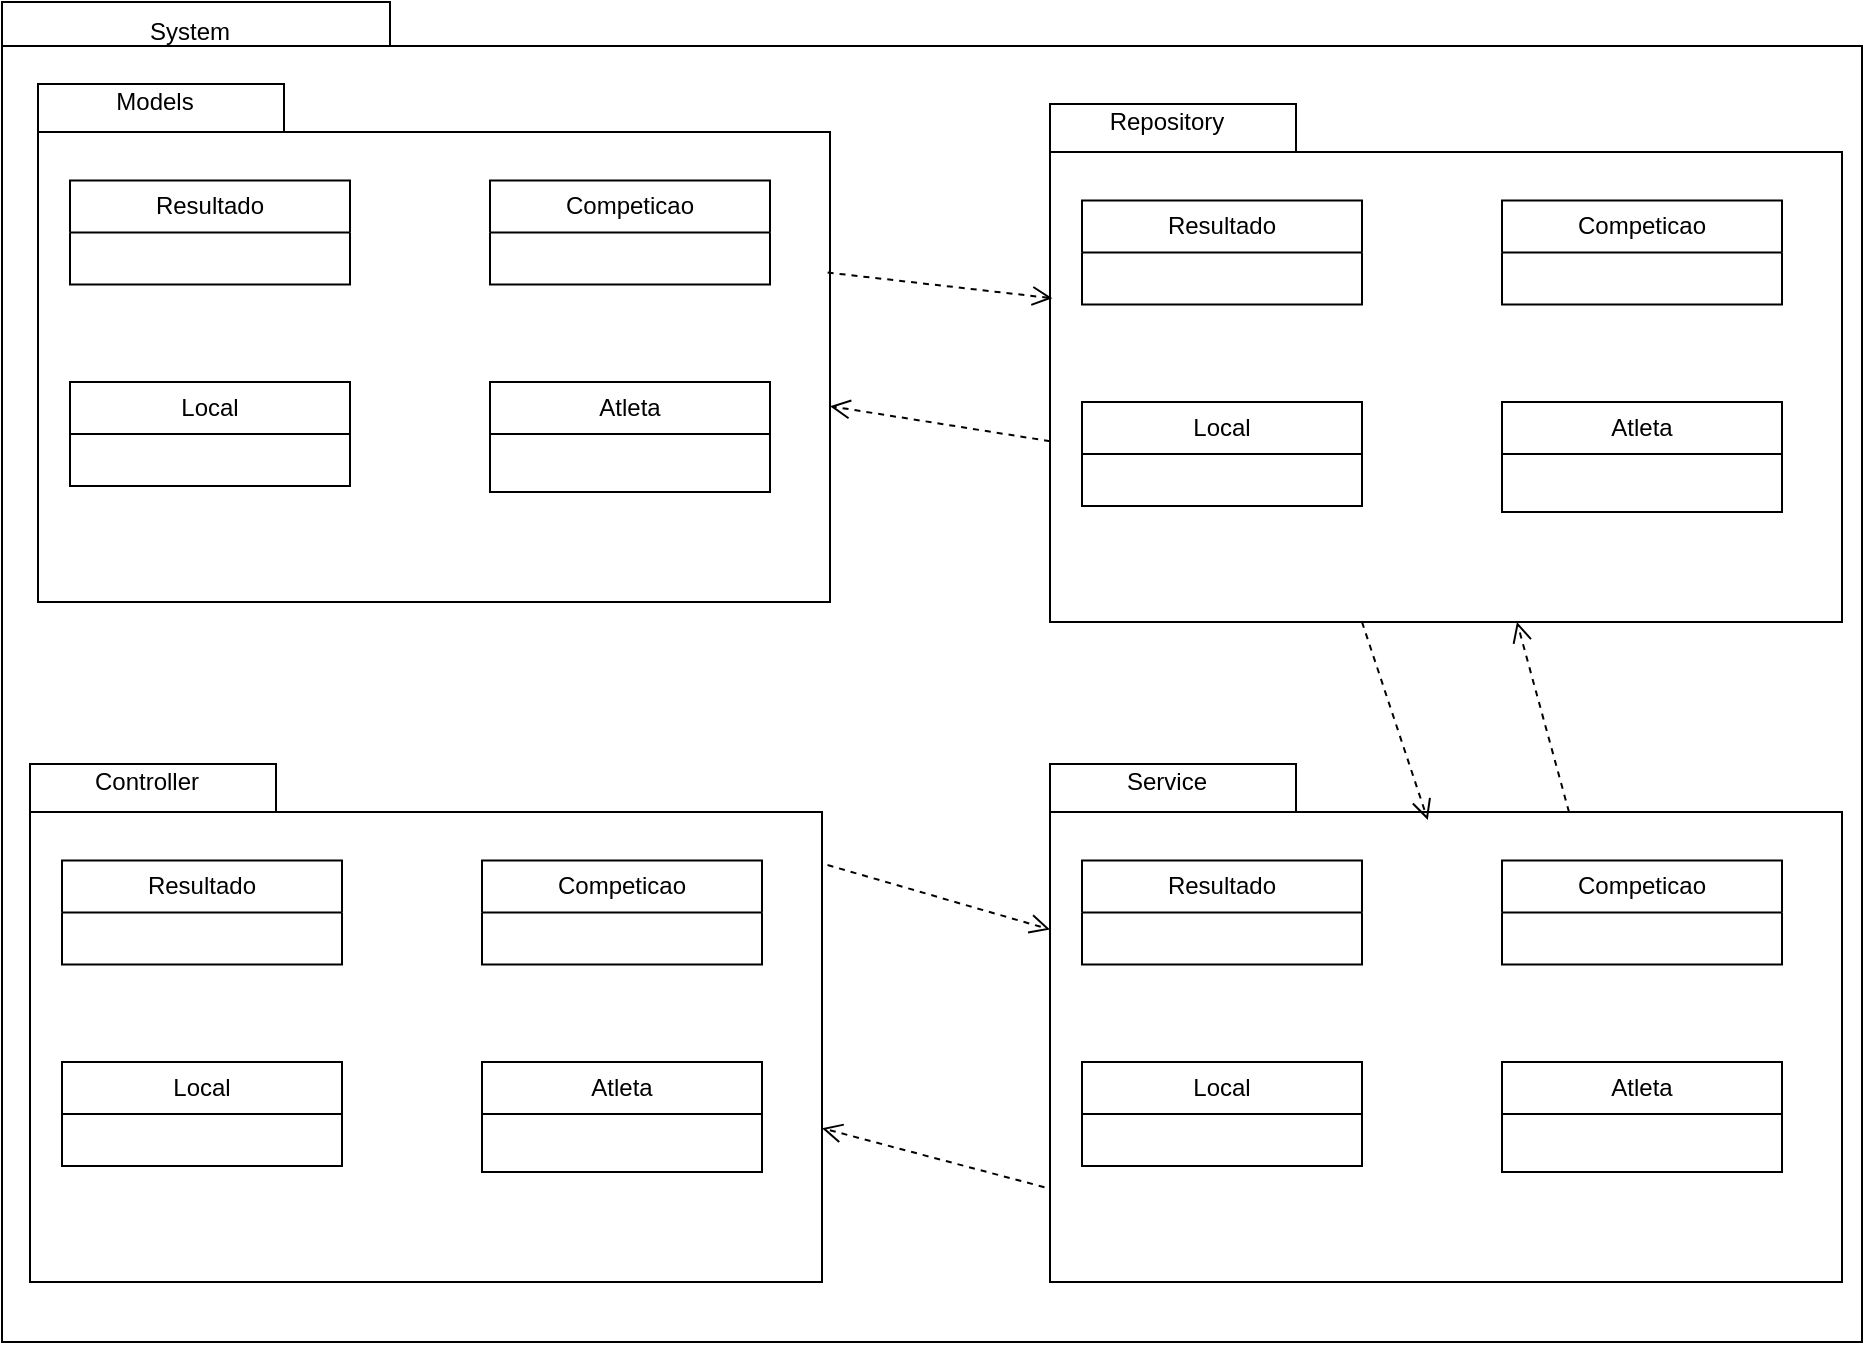 <mxfile version="24.7.12">
  <diagram name="Page-1" id="b5b7bab2-c9e2-2cf4-8b2a-24fd1a2a6d21">
    <mxGraphModel dx="1674" dy="772" grid="1" gridSize="10" guides="1" tooltips="1" connect="1" arrows="1" fold="1" page="1" pageScale="1" pageWidth="827" pageHeight="1169" background="none" math="0" shadow="0">
      <root>
        <mxCell id="0" />
        <mxCell id="1" parent="0" />
        <mxCell id="6e0c8c40b5770093-72" value="" style="shape=folder;fontStyle=1;spacingTop=10;tabWidth=194;tabHeight=22;tabPosition=left;html=1;rounded=0;shadow=0;comic=0;labelBackgroundColor=none;strokeWidth=1;fillColor=none;fontFamily=Verdana;fontSize=10;align=center;" parent="1" vertex="1">
          <mxGeometry x="280" y="110" width="930" height="670" as="geometry" />
        </mxCell>
        <mxCell id="6e0c8c40b5770093-18" value="" style="group" parent="1" vertex="1" connectable="0">
          <mxGeometry x="344" y="160" width="320" height="250" as="geometry" />
        </mxCell>
        <mxCell id="6e0c8c40b5770093-11" value="" style="shape=folder;fontStyle=1;spacingTop=10;tabWidth=123;tabHeight=24;tabPosition=left;html=1;rounded=0;shadow=0;comic=0;labelBackgroundColor=none;strokeWidth=1;fontFamily=Verdana;fontSize=10;align=center;" parent="6e0c8c40b5770093-18" vertex="1">
          <mxGeometry x="-46" y="-9" width="396" height="259" as="geometry" />
        </mxCell>
        <mxCell id="ONurxJofm2X9iyYWm65h-1" value="Models" style="text;html=1;align=center;verticalAlign=middle;whiteSpace=wrap;rounded=0;" vertex="1" parent="6e0c8c40b5770093-18">
          <mxGeometry x="-30.004" y="-20" width="84.857" height="39.231" as="geometry" />
        </mxCell>
        <mxCell id="ONurxJofm2X9iyYWm65h-2" value="Resultado" style="swimlane;fontStyle=0;childLayout=stackLayout;horizontal=1;startSize=26;fillColor=none;horizontalStack=0;resizeParent=1;resizeParentMax=0;resizeLast=0;collapsible=1;marginBottom=0;whiteSpace=wrap;html=1;movable=1;resizable=1;rotatable=1;deletable=1;editable=1;locked=0;connectable=1;" vertex="1" parent="6e0c8c40b5770093-18">
          <mxGeometry x="-30" y="39.23" width="140" height="52" as="geometry" />
        </mxCell>
        <mxCell id="ONurxJofm2X9iyYWm65h-6" value="Competicao" style="swimlane;fontStyle=0;childLayout=stackLayout;horizontal=1;startSize=26;fillColor=none;horizontalStack=0;resizeParent=1;resizeParentMax=0;resizeLast=0;collapsible=1;marginBottom=0;whiteSpace=wrap;html=1;" vertex="1" parent="6e0c8c40b5770093-18">
          <mxGeometry x="180" y="39.23" width="140" height="52" as="geometry" />
        </mxCell>
        <mxCell id="ONurxJofm2X9iyYWm65h-7" value="Local" style="swimlane;fontStyle=0;childLayout=stackLayout;horizontal=1;startSize=26;fillColor=none;horizontalStack=0;resizeParent=1;resizeParentMax=0;resizeLast=0;collapsible=1;marginBottom=0;whiteSpace=wrap;html=1;movable=1;resizable=1;rotatable=1;deletable=1;editable=1;locked=0;connectable=1;" vertex="1" parent="6e0c8c40b5770093-18">
          <mxGeometry x="-30" y="140" width="140" height="52" as="geometry" />
        </mxCell>
        <mxCell id="ONurxJofm2X9iyYWm65h-8" value="Atleta" style="swimlane;fontStyle=0;childLayout=stackLayout;horizontal=1;startSize=26;fillColor=none;horizontalStack=0;resizeParent=1;resizeParentMax=0;resizeLast=0;collapsible=1;marginBottom=0;whiteSpace=wrap;html=1;" vertex="1" parent="6e0c8c40b5770093-18">
          <mxGeometry x="180" y="140" width="140" height="55" as="geometry" />
        </mxCell>
        <mxCell id="ONurxJofm2X9iyYWm65h-10" value="" style="group" vertex="1" connectable="0" parent="1">
          <mxGeometry x="850" y="170" width="320" height="250" as="geometry" />
        </mxCell>
        <mxCell id="ONurxJofm2X9iyYWm65h-11" value="" style="shape=folder;fontStyle=1;spacingTop=10;tabWidth=123;tabHeight=24;tabPosition=left;html=1;rounded=0;shadow=0;comic=0;labelBackgroundColor=none;strokeWidth=1;fontFamily=Verdana;fontSize=10;align=center;" vertex="1" parent="ONurxJofm2X9iyYWm65h-10">
          <mxGeometry x="-46" y="-9" width="396" height="259" as="geometry" />
        </mxCell>
        <mxCell id="ONurxJofm2X9iyYWm65h-12" value="Repository" style="text;html=1;align=center;verticalAlign=middle;whiteSpace=wrap;rounded=0;" vertex="1" parent="ONurxJofm2X9iyYWm65h-10">
          <mxGeometry x="-30.004" y="-20" width="84.857" height="39.231" as="geometry" />
        </mxCell>
        <mxCell id="ONurxJofm2X9iyYWm65h-13" value="Resultado" style="swimlane;fontStyle=0;childLayout=stackLayout;horizontal=1;startSize=26;fillColor=none;horizontalStack=0;resizeParent=1;resizeParentMax=0;resizeLast=0;collapsible=1;marginBottom=0;whiteSpace=wrap;html=1;movable=1;resizable=1;rotatable=1;deletable=1;editable=1;locked=0;connectable=1;" vertex="1" parent="ONurxJofm2X9iyYWm65h-10">
          <mxGeometry x="-30" y="39.23" width="140" height="52" as="geometry" />
        </mxCell>
        <mxCell id="ONurxJofm2X9iyYWm65h-14" value="Competicao" style="swimlane;fontStyle=0;childLayout=stackLayout;horizontal=1;startSize=26;fillColor=none;horizontalStack=0;resizeParent=1;resizeParentMax=0;resizeLast=0;collapsible=1;marginBottom=0;whiteSpace=wrap;html=1;" vertex="1" parent="ONurxJofm2X9iyYWm65h-10">
          <mxGeometry x="180" y="39.23" width="140" height="52" as="geometry" />
        </mxCell>
        <mxCell id="ONurxJofm2X9iyYWm65h-15" value="Local" style="swimlane;fontStyle=0;childLayout=stackLayout;horizontal=1;startSize=26;fillColor=none;horizontalStack=0;resizeParent=1;resizeParentMax=0;resizeLast=0;collapsible=1;marginBottom=0;whiteSpace=wrap;html=1;movable=1;resizable=1;rotatable=1;deletable=1;editable=1;locked=0;connectable=1;" vertex="1" parent="ONurxJofm2X9iyYWm65h-10">
          <mxGeometry x="-30" y="140" width="140" height="52" as="geometry" />
        </mxCell>
        <mxCell id="ONurxJofm2X9iyYWm65h-16" value="Atleta" style="swimlane;fontStyle=0;childLayout=stackLayout;horizontal=1;startSize=26;fillColor=none;horizontalStack=0;resizeParent=1;resizeParentMax=0;resizeLast=0;collapsible=1;marginBottom=0;whiteSpace=wrap;html=1;" vertex="1" parent="ONurxJofm2X9iyYWm65h-10">
          <mxGeometry x="180" y="140" width="140" height="55" as="geometry" />
        </mxCell>
        <mxCell id="ONurxJofm2X9iyYWm65h-17" value="" style="group" vertex="1" connectable="0" parent="1">
          <mxGeometry x="850" y="500" width="320" height="250" as="geometry" />
        </mxCell>
        <mxCell id="ONurxJofm2X9iyYWm65h-18" value="" style="shape=folder;fontStyle=1;spacingTop=10;tabWidth=123;tabHeight=24;tabPosition=left;html=1;rounded=0;shadow=0;comic=0;labelBackgroundColor=none;strokeWidth=1;fontFamily=Verdana;fontSize=10;align=center;" vertex="1" parent="ONurxJofm2X9iyYWm65h-17">
          <mxGeometry x="-46" y="-9" width="396" height="259" as="geometry" />
        </mxCell>
        <mxCell id="ONurxJofm2X9iyYWm65h-19" value="Service" style="text;html=1;align=center;verticalAlign=middle;whiteSpace=wrap;rounded=0;" vertex="1" parent="ONurxJofm2X9iyYWm65h-17">
          <mxGeometry x="-30.004" y="-20" width="84.857" height="39.231" as="geometry" />
        </mxCell>
        <mxCell id="ONurxJofm2X9iyYWm65h-20" value="Resultado" style="swimlane;fontStyle=0;childLayout=stackLayout;horizontal=1;startSize=26;fillColor=none;horizontalStack=0;resizeParent=1;resizeParentMax=0;resizeLast=0;collapsible=1;marginBottom=0;whiteSpace=wrap;html=1;movable=1;resizable=1;rotatable=1;deletable=1;editable=1;locked=0;connectable=1;" vertex="1" parent="ONurxJofm2X9iyYWm65h-17">
          <mxGeometry x="-30" y="39.23" width="140" height="52" as="geometry" />
        </mxCell>
        <mxCell id="ONurxJofm2X9iyYWm65h-21" value="Competicao" style="swimlane;fontStyle=0;childLayout=stackLayout;horizontal=1;startSize=26;fillColor=none;horizontalStack=0;resizeParent=1;resizeParentMax=0;resizeLast=0;collapsible=1;marginBottom=0;whiteSpace=wrap;html=1;" vertex="1" parent="ONurxJofm2X9iyYWm65h-17">
          <mxGeometry x="180" y="39.23" width="140" height="52" as="geometry" />
        </mxCell>
        <mxCell id="ONurxJofm2X9iyYWm65h-22" value="Local" style="swimlane;fontStyle=0;childLayout=stackLayout;horizontal=1;startSize=26;fillColor=none;horizontalStack=0;resizeParent=1;resizeParentMax=0;resizeLast=0;collapsible=1;marginBottom=0;whiteSpace=wrap;html=1;movable=1;resizable=1;rotatable=1;deletable=1;editable=1;locked=0;connectable=1;" vertex="1" parent="ONurxJofm2X9iyYWm65h-17">
          <mxGeometry x="-30" y="140" width="140" height="52" as="geometry" />
        </mxCell>
        <mxCell id="ONurxJofm2X9iyYWm65h-23" value="Atleta" style="swimlane;fontStyle=0;childLayout=stackLayout;horizontal=1;startSize=26;fillColor=none;horizontalStack=0;resizeParent=1;resizeParentMax=0;resizeLast=0;collapsible=1;marginBottom=0;whiteSpace=wrap;html=1;" vertex="1" parent="ONurxJofm2X9iyYWm65h-17">
          <mxGeometry x="180" y="140" width="140" height="55" as="geometry" />
        </mxCell>
        <mxCell id="ONurxJofm2X9iyYWm65h-24" value="" style="group" vertex="1" connectable="0" parent="1">
          <mxGeometry x="340" y="500" width="320" height="250" as="geometry" />
        </mxCell>
        <mxCell id="ONurxJofm2X9iyYWm65h-25" value="" style="shape=folder;fontStyle=1;spacingTop=10;tabWidth=123;tabHeight=24;tabPosition=left;html=1;rounded=0;shadow=0;comic=0;labelBackgroundColor=none;strokeWidth=1;fontFamily=Verdana;fontSize=10;align=center;" vertex="1" parent="ONurxJofm2X9iyYWm65h-24">
          <mxGeometry x="-46" y="-9" width="396" height="259" as="geometry" />
        </mxCell>
        <mxCell id="ONurxJofm2X9iyYWm65h-26" value="Controller" style="text;html=1;align=center;verticalAlign=middle;whiteSpace=wrap;rounded=0;" vertex="1" parent="ONurxJofm2X9iyYWm65h-24">
          <mxGeometry x="-30.004" y="-20" width="84.857" height="39.231" as="geometry" />
        </mxCell>
        <mxCell id="ONurxJofm2X9iyYWm65h-27" value="Resultado" style="swimlane;fontStyle=0;childLayout=stackLayout;horizontal=1;startSize=26;fillColor=none;horizontalStack=0;resizeParent=1;resizeParentMax=0;resizeLast=0;collapsible=1;marginBottom=0;whiteSpace=wrap;html=1;movable=1;resizable=1;rotatable=1;deletable=1;editable=1;locked=0;connectable=1;" vertex="1" parent="ONurxJofm2X9iyYWm65h-24">
          <mxGeometry x="-30" y="39.23" width="140" height="52" as="geometry" />
        </mxCell>
        <mxCell id="ONurxJofm2X9iyYWm65h-28" value="Competicao" style="swimlane;fontStyle=0;childLayout=stackLayout;horizontal=1;startSize=26;fillColor=none;horizontalStack=0;resizeParent=1;resizeParentMax=0;resizeLast=0;collapsible=1;marginBottom=0;whiteSpace=wrap;html=1;" vertex="1" parent="ONurxJofm2X9iyYWm65h-24">
          <mxGeometry x="180" y="39.23" width="140" height="52" as="geometry" />
        </mxCell>
        <mxCell id="ONurxJofm2X9iyYWm65h-29" value="Local" style="swimlane;fontStyle=0;childLayout=stackLayout;horizontal=1;startSize=26;fillColor=none;horizontalStack=0;resizeParent=1;resizeParentMax=0;resizeLast=0;collapsible=1;marginBottom=0;whiteSpace=wrap;html=1;movable=1;resizable=1;rotatable=1;deletable=1;editable=1;locked=0;connectable=1;" vertex="1" parent="ONurxJofm2X9iyYWm65h-24">
          <mxGeometry x="-30" y="140" width="140" height="52" as="geometry" />
        </mxCell>
        <mxCell id="ONurxJofm2X9iyYWm65h-30" value="Atleta" style="swimlane;fontStyle=0;childLayout=stackLayout;horizontal=1;startSize=26;fillColor=none;horizontalStack=0;resizeParent=1;resizeParentMax=0;resizeLast=0;collapsible=1;marginBottom=0;whiteSpace=wrap;html=1;" vertex="1" parent="ONurxJofm2X9iyYWm65h-24">
          <mxGeometry x="180" y="140" width="140" height="55" as="geometry" />
        </mxCell>
        <mxCell id="ONurxJofm2X9iyYWm65h-32" value="" style="html=1;verticalAlign=bottom;endArrow=open;dashed=1;endSize=8;curved=0;rounded=0;exitX=0;exitY=0.651;exitDx=0;exitDy=0;exitPerimeter=0;" edge="1" parent="1" source="ONurxJofm2X9iyYWm65h-11" target="6e0c8c40b5770093-11">
          <mxGeometry relative="1" as="geometry">
            <mxPoint x="850" y="330" as="sourcePoint" />
            <mxPoint x="700" y="330" as="targetPoint" />
          </mxGeometry>
        </mxCell>
        <mxCell id="ONurxJofm2X9iyYWm65h-33" value="" style="html=1;verticalAlign=bottom;endArrow=open;dashed=1;endSize=8;curved=0;rounded=0;entryX=0.003;entryY=0.375;entryDx=0;entryDy=0;entryPerimeter=0;exitX=0.997;exitY=0.364;exitDx=0;exitDy=0;exitPerimeter=0;" edge="1" parent="1" source="6e0c8c40b5770093-11" target="ONurxJofm2X9iyYWm65h-11">
          <mxGeometry relative="1" as="geometry">
            <mxPoint x="828" y="240" as="sourcePoint" />
            <mxPoint x="670" y="240" as="targetPoint" />
          </mxGeometry>
        </mxCell>
        <mxCell id="ONurxJofm2X9iyYWm65h-35" value="" style="html=1;verticalAlign=bottom;endArrow=open;dashed=1;endSize=8;curved=0;rounded=0;entryX=0.477;entryY=0.108;entryDx=0;entryDy=0;entryPerimeter=0;" edge="1" parent="1" target="ONurxJofm2X9iyYWm65h-18">
          <mxGeometry relative="1" as="geometry">
            <mxPoint x="960" y="420" as="sourcePoint" />
            <mxPoint x="950" y="540" as="targetPoint" />
          </mxGeometry>
        </mxCell>
        <mxCell id="ONurxJofm2X9iyYWm65h-36" value="" style="html=1;verticalAlign=bottom;endArrow=open;dashed=1;endSize=8;curved=0;rounded=0;exitX=0;exitY=0;exitDx=259.5;exitDy=24;exitPerimeter=0;" edge="1" parent="1" source="ONurxJofm2X9iyYWm65h-18" target="ONurxJofm2X9iyYWm65h-11">
          <mxGeometry relative="1" as="geometry">
            <mxPoint x="1130" y="660" as="sourcePoint" />
            <mxPoint x="1234" y="919" as="targetPoint" />
          </mxGeometry>
        </mxCell>
        <mxCell id="ONurxJofm2X9iyYWm65h-37" value="" style="html=1;verticalAlign=bottom;endArrow=open;dashed=1;endSize=8;curved=0;rounded=0;entryX=0;entryY=0;entryDx=0;entryDy=82.75;entryPerimeter=0;exitX=1.007;exitY=0.195;exitDx=0;exitDy=0;exitPerimeter=0;" edge="1" parent="1" source="ONurxJofm2X9iyYWm65h-25" target="ONurxJofm2X9iyYWm65h-18">
          <mxGeometry relative="1" as="geometry">
            <mxPoint x="710" y="700" as="sourcePoint" />
            <mxPoint x="872" y="713" as="targetPoint" />
          </mxGeometry>
        </mxCell>
        <mxCell id="ONurxJofm2X9iyYWm65h-38" value="" style="html=1;verticalAlign=bottom;endArrow=open;dashed=1;endSize=8;curved=0;rounded=0;exitX=-0.007;exitY=0.817;exitDx=0;exitDy=0;exitPerimeter=0;" edge="1" parent="1" source="ONurxJofm2X9iyYWm65h-18" target="ONurxJofm2X9iyYWm65h-25">
          <mxGeometry relative="1" as="geometry">
            <mxPoint x="700" y="820" as="sourcePoint" />
            <mxPoint x="872" y="852" as="targetPoint" />
          </mxGeometry>
        </mxCell>
        <mxCell id="ONurxJofm2X9iyYWm65h-39" value="System" style="text;html=1;align=center;verticalAlign=middle;whiteSpace=wrap;rounded=0;" vertex="1" parent="1">
          <mxGeometry x="344" y="110" width="60" height="30" as="geometry" />
        </mxCell>
      </root>
    </mxGraphModel>
  </diagram>
</mxfile>

